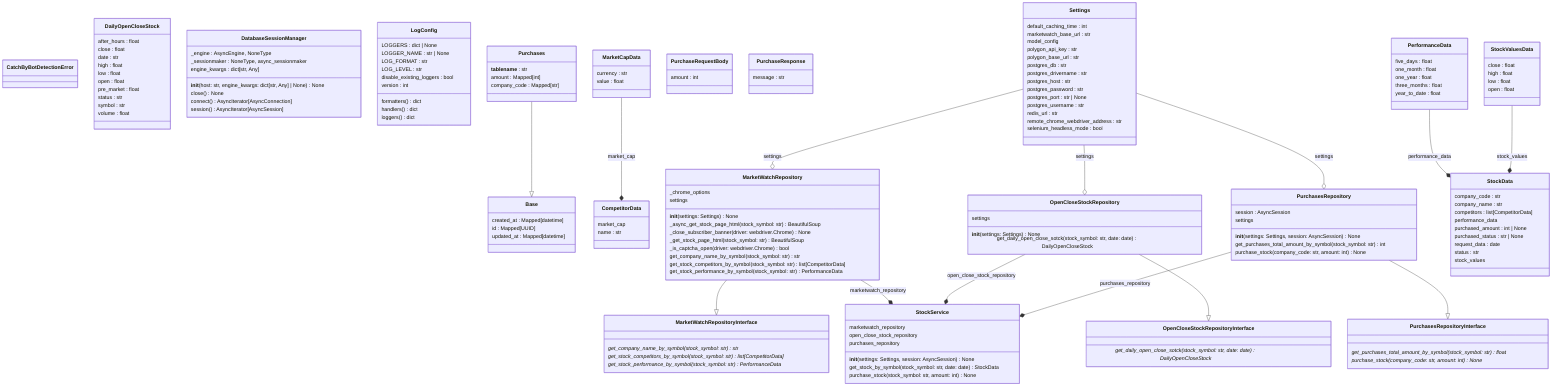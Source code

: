 classDiagram
  class Base {
    created_at : Mapped[datetime]
    id : Mapped[UUID]
    updated_at : Mapped[datetime]
  }
  class CatchByBotDetectionError {
  }
  class CompetitorData {
    market_cap
    name : str
  }
  class DailyOpenCloseStock {
    after_hours : float
    close : float
    date : str
    high : float
    low : float
    open : float
    pre_market : float
    status : str
    symbol : str
    volume : float
  }
  class DatabaseSessionManager {
    _engine : AsyncEngine, NoneType
    _sessionmaker : NoneType, async_sessionmaker
    engine_kwargs : dict[str, Any]
    __init__(host: str, engine_kwargs: dict[str, Any] | None) None
    close() None
    connect() AsyncIterator[AsyncConnection]
    session() AsyncIterator[AsyncSession]
  }
  class LogConfig {
    LOGGERS : dict | None
    LOGGER_NAME : str | None
    LOG_FORMAT : str
    LOG_LEVEL : str
    disable_existing_loggers : bool
    version : int
    formatters() dict
    handlers() dict
    loggers() dict
  }
  class MarketCapData {
    currency : str
    value : float
  }
  class MarketWatchRepository {
    _chrome_options
    settings
    __init__(settings: Settings) None
    _async_get_stock_page_html(stock_symbol: str) BeautifulSoup
    _close_subscriber_banner(driver: webdriver.Chrome) None
    _get_stock_page_html(stock_symbol: str) BeautifulSoup
    _is_captcha_open(driver: webdriver.Chrome) bool
    get_company_name_by_symbol(stock_symbol: str) str
    get_stock_competitors_by_symbol(stock_symbol: str) list[CompetitorData]
    get_stock_performance_by_symbol(stock_symbol: str) PerformanceData
  }
  class MarketWatchRepositoryInterface {
    get_company_name_by_symbol(stock_symbol: str)* str
    get_stock_competitors_by_symbol(stock_symbol: str)* list[CompetitorData]
    get_stock_performance_by_symbol(stock_symbol: str)* PerformanceData
  }
  class OpenCloseStockRepository {
    settings
    __init__(settings: Settings) None
    get_daily_open_close_sotck(stock_symbol: str, date: date) DailyOpenCloseStock
  }
  class OpenCloseStockRepositoryInterface {
    get_daily_open_close_sotck(stock_symbol: str, date: date)* DailyOpenCloseStock
  }
  class PerformanceData {
    five_days : float
    one_month : float
    one_year : float
    three_months : float
    year_to_date : float
  }
  class PurchaseRequestBody {
    amount : int
  }
  class PurchaseResponse {
    message : str
  }
  class Purchases {
    __tablename__ : str
    amount : Mapped[int]
    company_code : Mapped[str]
  }
  class PurchasesRepository {
    session : AsyncSession
    settings
    __init__(settings: Settings, session: AsyncSession) None
    get_purchases_total_amount_by_symbol(stock_symbol: str) int
    purchase_stock(company_code: str, amount: int) None
  }
  class PurchasesRepositoryInterface {
    get_purchases_total_amount_by_symbol(stock_symbol: str)* float
    purchase_stock(company_code: str, amount: int)* None
  }
  class Settings {
    default_caching_time : int
    marketwatch_base_url : str
    model_config
    polygon_api_key : str
    polygon_base_url : str
    postgres_db : str
    postgres_drivername : str
    postgres_host : str
    postgres_password : str
    postgres_port : str | None
    postgres_username : str
    redis_url : str
    remote_chrome_webdriver_address : str
    selenium_headless_mode : bool
  }
  class StockData {
    company_code : str
    company_name : str
    competitors : list[CompetitorData]
    performance_data
    purchased_amount : int | None
    purchased_status : str | None
    request_data : date
    status : str
    stock_values
  }
  class StockService {
    marketwatch_repository
    open_close_stock_repository
    purchases_repository
    __init__(settings: Settings, session: AsyncSession) None
    get_stock_by_symbol(stock_symbol: str, date: date) StockData
    purchase_stock(stock_symbol: str, amount: int) None
  }
  class StockValuesData {
    close : float
    high : float
    low : float
    open : float
  }
  Purchases --|> Base
  MarketWatchRepository --|> MarketWatchRepositoryInterface
  OpenCloseStockRepository --|> OpenCloseStockRepositoryInterface
  PurchasesRepository --|> PurchasesRepositoryInterface
  MarketCapData --* CompetitorData : market_cap
  PerformanceData --* StockData : performance_data
  StockValuesData --* StockData : stock_values
  MarketWatchRepository --* StockService : marketwatch_repository
  OpenCloseStockRepository --* StockService : open_close_stock_repository
  PurchasesRepository --* StockService : purchases_repository
  Settings --o MarketWatchRepository : settings
  Settings --o OpenCloseStockRepository : settings
  Settings --o PurchasesRepository : settings